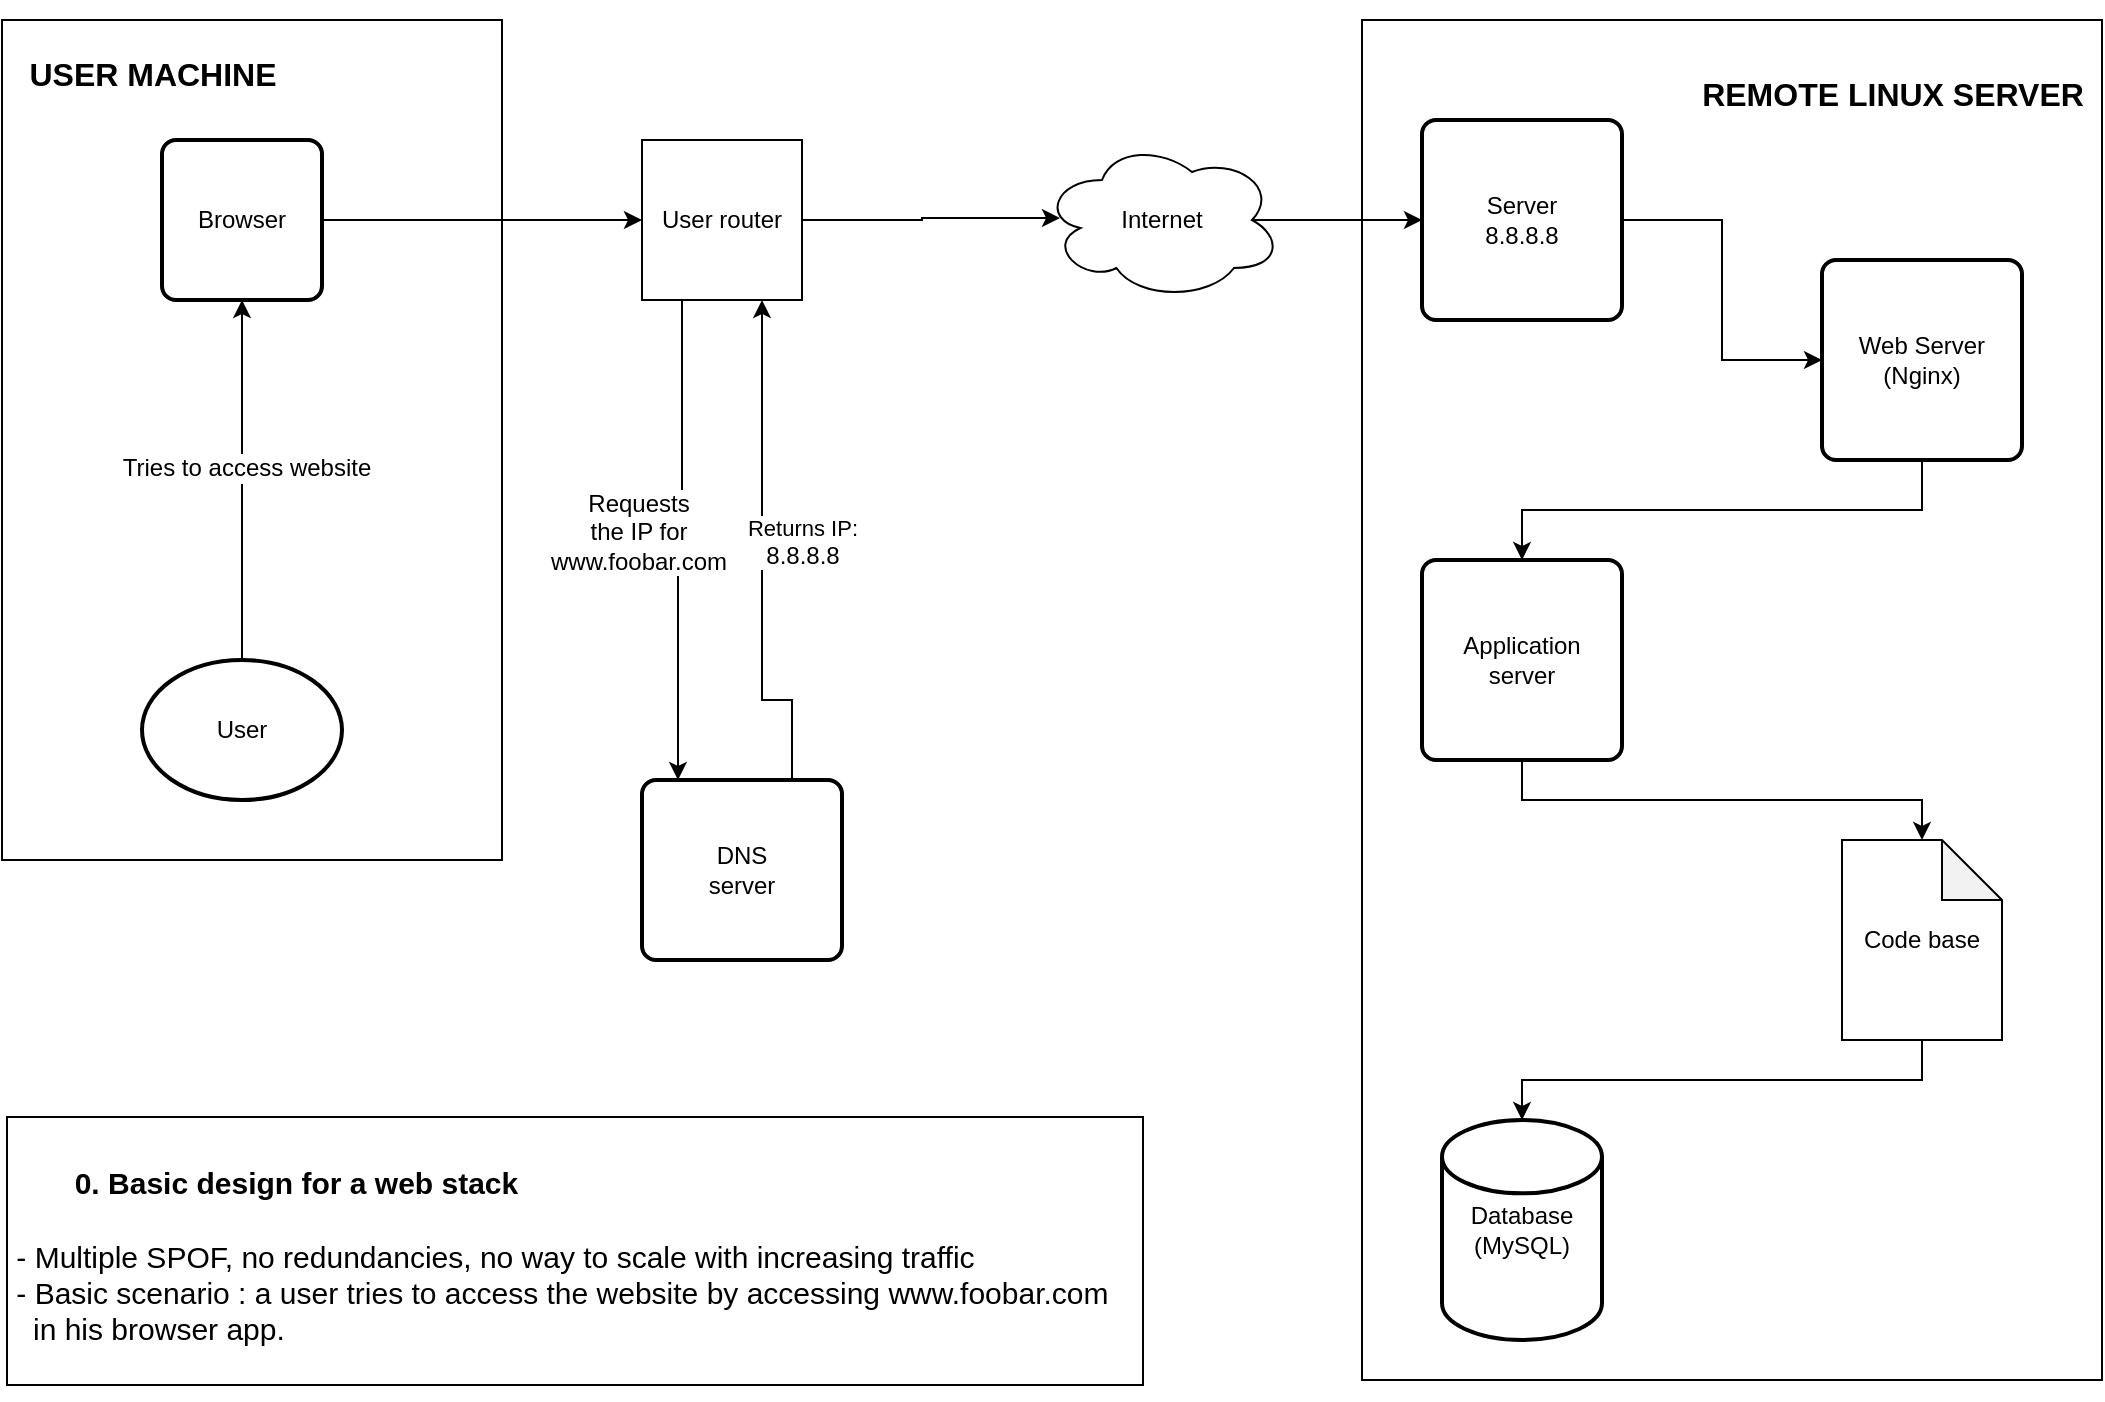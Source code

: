 <mxfile version="21.6.5" type="device">
  <diagram name="Page-1" id="u9EmTm14aIS3WBHgXmOk">
    <mxGraphModel dx="2739" dy="1011" grid="1" gridSize="10" guides="1" tooltips="1" connect="1" arrows="1" fold="1" page="1" pageScale="1" pageWidth="827" pageHeight="1169" math="0" shadow="0">
      <root>
        <mxCell id="0" />
        <mxCell id="1" parent="0" />
        <mxCell id="5rb6dhZWjBb2u9iBjQLc-1" value="Database&lt;br&gt;(MySQL)" style="strokeWidth=2;html=1;shape=mxgraph.flowchart.database;whiteSpace=wrap;" vertex="1" parent="1">
          <mxGeometry x="600" y="560" width="80" height="110" as="geometry" />
        </mxCell>
        <mxCell id="5rb6dhZWjBb2u9iBjQLc-26" style="edgeStyle=orthogonalEdgeStyle;rounded=0;orthogonalLoop=1;jettySize=auto;html=1;exitX=1;exitY=0.5;exitDx=0;exitDy=0;entryX=0;entryY=0.5;entryDx=0;entryDy=0;" edge="1" parent="1" source="5rb6dhZWjBb2u9iBjQLc-35" target="5rb6dhZWjBb2u9iBjQLc-6">
          <mxGeometry relative="1" as="geometry" />
        </mxCell>
        <mxCell id="5rb6dhZWjBb2u9iBjQLc-36" style="edgeStyle=orthogonalEdgeStyle;rounded=0;orthogonalLoop=1;jettySize=auto;html=1;exitX=0.875;exitY=0.5;exitDx=0;exitDy=0;exitPerimeter=0;" edge="1" parent="1" source="5rb6dhZWjBb2u9iBjQLc-2" target="5rb6dhZWjBb2u9iBjQLc-35">
          <mxGeometry relative="1" as="geometry" />
        </mxCell>
        <mxCell id="5rb6dhZWjBb2u9iBjQLc-2" value="Internet" style="ellipse;shape=cloud;whiteSpace=wrap;html=1;" vertex="1" parent="1">
          <mxGeometry x="400" y="70" width="120" height="80" as="geometry" />
        </mxCell>
        <mxCell id="5rb6dhZWjBb2u9iBjQLc-32" style="edgeStyle=orthogonalEdgeStyle;rounded=0;orthogonalLoop=1;jettySize=auto;html=1;exitX=0.5;exitY=1;exitDx=0;exitDy=0;entryX=0.5;entryY=0;entryDx=0;entryDy=0;entryPerimeter=0;" edge="1" parent="1" source="5rb6dhZWjBb2u9iBjQLc-4" target="5rb6dhZWjBb2u9iBjQLc-31">
          <mxGeometry relative="1" as="geometry" />
        </mxCell>
        <mxCell id="5rb6dhZWjBb2u9iBjQLc-4" value="Application&lt;br&gt;server" style="rounded=1;whiteSpace=wrap;html=1;absoluteArcSize=1;arcSize=14;strokeWidth=2;" vertex="1" parent="1">
          <mxGeometry x="590" y="280" width="100" height="100" as="geometry" />
        </mxCell>
        <mxCell id="5rb6dhZWjBb2u9iBjQLc-27" style="edgeStyle=orthogonalEdgeStyle;rounded=0;orthogonalLoop=1;jettySize=auto;html=1;exitX=0.5;exitY=1;exitDx=0;exitDy=0;entryX=0.5;entryY=0;entryDx=0;entryDy=0;" edge="1" parent="1" source="5rb6dhZWjBb2u9iBjQLc-6" target="5rb6dhZWjBb2u9iBjQLc-4">
          <mxGeometry relative="1" as="geometry" />
        </mxCell>
        <mxCell id="5rb6dhZWjBb2u9iBjQLc-6" value="Web&amp;nbsp;Server&lt;br&gt;(Nginx)" style="rounded=1;whiteSpace=wrap;html=1;absoluteArcSize=1;arcSize=14;strokeWidth=2;" vertex="1" parent="1">
          <mxGeometry x="790" y="130" width="100" height="100" as="geometry" />
        </mxCell>
        <mxCell id="5rb6dhZWjBb2u9iBjQLc-34" style="edgeStyle=orthogonalEdgeStyle;rounded=0;orthogonalLoop=1;jettySize=auto;html=1;exitX=1;exitY=0.5;exitDx=0;exitDy=0;entryX=0;entryY=0.5;entryDx=0;entryDy=0;" edge="1" parent="1" source="5rb6dhZWjBb2u9iBjQLc-8" target="5rb6dhZWjBb2u9iBjQLc-17">
          <mxGeometry relative="1" as="geometry" />
        </mxCell>
        <mxCell id="5rb6dhZWjBb2u9iBjQLc-8" value="Browser" style="rounded=1;whiteSpace=wrap;html=1;absoluteArcSize=1;arcSize=14;strokeWidth=2;" vertex="1" parent="1">
          <mxGeometry x="-40" y="70" width="80" height="80" as="geometry" />
        </mxCell>
        <mxCell id="5rb6dhZWjBb2u9iBjQLc-43" style="edgeStyle=orthogonalEdgeStyle;rounded=0;orthogonalLoop=1;jettySize=auto;html=1;exitX=0.75;exitY=0;exitDx=0;exitDy=0;entryX=0.75;entryY=1;entryDx=0;entryDy=0;" edge="1" parent="1" source="5rb6dhZWjBb2u9iBjQLc-13" target="5rb6dhZWjBb2u9iBjQLc-17">
          <mxGeometry relative="1" as="geometry">
            <Array as="points">
              <mxPoint x="260" y="350" />
            </Array>
          </mxGeometry>
        </mxCell>
        <mxCell id="5rb6dhZWjBb2u9iBjQLc-44" value="Returns IP:&lt;br style=&quot;border-color: var(--border-color); font-size: 12px;&quot;&gt;&lt;span style=&quot;font-size: 12px;&quot;&gt;8.8.8.8&lt;/span&gt;" style="edgeLabel;html=1;align=center;verticalAlign=middle;resizable=0;points=[];" vertex="1" connectable="0" parent="5rb6dhZWjBb2u9iBjQLc-43">
          <mxGeometry x="-0.06" y="1" relative="1" as="geometry">
            <mxPoint x="21" y="-14" as="offset" />
          </mxGeometry>
        </mxCell>
        <mxCell id="5rb6dhZWjBb2u9iBjQLc-13" value="DNS&lt;br&gt;server" style="rounded=1;whiteSpace=wrap;html=1;absoluteArcSize=1;arcSize=14;strokeWidth=2;" vertex="1" parent="1">
          <mxGeometry x="200" y="390" width="100" height="90" as="geometry" />
        </mxCell>
        <mxCell id="5rb6dhZWjBb2u9iBjQLc-20" style="edgeStyle=orthogonalEdgeStyle;rounded=0;orthogonalLoop=1;jettySize=auto;html=1;exitX=0.25;exitY=1;exitDx=0;exitDy=0;entryX=0.18;entryY=0;entryDx=0;entryDy=0;entryPerimeter=0;" edge="1" parent="1" source="5rb6dhZWjBb2u9iBjQLc-17" target="5rb6dhZWjBb2u9iBjQLc-13">
          <mxGeometry relative="1" as="geometry">
            <mxPoint x="220" y="340" as="targetPoint" />
            <Array as="points">
              <mxPoint x="220" y="255" />
              <mxPoint x="218" y="255" />
            </Array>
          </mxGeometry>
        </mxCell>
        <mxCell id="5rb6dhZWjBb2u9iBjQLc-23" value="&lt;font style=&quot;font-size: 12px;&quot;&gt;Requests&lt;br&gt;the IP for&lt;br&gt;www.foobar.com&lt;/font&gt;" style="edgeLabel;html=1;align=center;verticalAlign=middle;resizable=0;points=[];" vertex="1" connectable="0" parent="5rb6dhZWjBb2u9iBjQLc-20">
          <mxGeometry x="0.022" y="-2" relative="1" as="geometry">
            <mxPoint x="-18" y="-6" as="offset" />
          </mxGeometry>
        </mxCell>
        <mxCell id="5rb6dhZWjBb2u9iBjQLc-25" style="edgeStyle=orthogonalEdgeStyle;rounded=0;orthogonalLoop=1;jettySize=auto;html=1;exitX=1;exitY=0.5;exitDx=0;exitDy=0;entryX=0.075;entryY=0.488;entryDx=0;entryDy=0;entryPerimeter=0;" edge="1" parent="1" source="5rb6dhZWjBb2u9iBjQLc-17" target="5rb6dhZWjBb2u9iBjQLc-2">
          <mxGeometry relative="1" as="geometry">
            <mxPoint x="310" y="150" as="targetPoint" />
          </mxGeometry>
        </mxCell>
        <mxCell id="5rb6dhZWjBb2u9iBjQLc-17" value="User router" style="whiteSpace=wrap;html=1;aspect=fixed;" vertex="1" parent="1">
          <mxGeometry x="200" y="70" width="80" height="80" as="geometry" />
        </mxCell>
        <mxCell id="5rb6dhZWjBb2u9iBjQLc-33" style="edgeStyle=orthogonalEdgeStyle;rounded=0;orthogonalLoop=1;jettySize=auto;html=1;exitX=0.5;exitY=1;exitDx=0;exitDy=0;exitPerimeter=0;entryX=0.5;entryY=0;entryDx=0;entryDy=0;entryPerimeter=0;" edge="1" parent="1" source="5rb6dhZWjBb2u9iBjQLc-31" target="5rb6dhZWjBb2u9iBjQLc-1">
          <mxGeometry relative="1" as="geometry" />
        </mxCell>
        <mxCell id="5rb6dhZWjBb2u9iBjQLc-31" value="Code base" style="shape=note;whiteSpace=wrap;html=1;backgroundOutline=1;darkOpacity=0.05;" vertex="1" parent="1">
          <mxGeometry x="800" y="420" width="80" height="100" as="geometry" />
        </mxCell>
        <mxCell id="5rb6dhZWjBb2u9iBjQLc-35" value="Server&lt;br&gt;8.8.8.8" style="rounded=1;whiteSpace=wrap;html=1;absoluteArcSize=1;arcSize=14;strokeWidth=2;" vertex="1" parent="1">
          <mxGeometry x="590" y="60" width="100" height="100" as="geometry" />
        </mxCell>
        <mxCell id="5rb6dhZWjBb2u9iBjQLc-41" style="edgeStyle=orthogonalEdgeStyle;rounded=0;orthogonalLoop=1;jettySize=auto;html=1;exitX=0.5;exitY=0;exitDx=0;exitDy=0;exitPerimeter=0;entryX=0.5;entryY=1;entryDx=0;entryDy=0;" edge="1" parent="1" source="5rb6dhZWjBb2u9iBjQLc-40" target="5rb6dhZWjBb2u9iBjQLc-8">
          <mxGeometry relative="1" as="geometry" />
        </mxCell>
        <mxCell id="5rb6dhZWjBb2u9iBjQLc-42" value="&lt;font style=&quot;font-size: 12px;&quot;&gt;Tries to access website&lt;/font&gt;" style="edgeLabel;html=1;align=center;verticalAlign=middle;resizable=0;points=[];" vertex="1" connectable="0" parent="5rb6dhZWjBb2u9iBjQLc-41">
          <mxGeometry x="0.071" y="-2" relative="1" as="geometry">
            <mxPoint as="offset" />
          </mxGeometry>
        </mxCell>
        <mxCell id="5rb6dhZWjBb2u9iBjQLc-40" value="User" style="strokeWidth=2;html=1;shape=mxgraph.flowchart.start_1;whiteSpace=wrap;" vertex="1" parent="1">
          <mxGeometry x="-50" y="330" width="100" height="70" as="geometry" />
        </mxCell>
        <mxCell id="5rb6dhZWjBb2u9iBjQLc-47" value="&lt;h1 style=&quot;&quot;&gt;&lt;span style=&quot;font-size: 15px;&quot;&gt;&lt;span style=&quot;white-space: pre;&quot;&gt;&#x9;&lt;/span&gt;0. Basic design for a web stack&lt;/span&gt;&lt;/h1&gt;&lt;div style=&quot;&quot;&gt;&lt;span style=&quot;font-size: 15px;&quot;&gt;&amp;nbsp;- Multiple SPOF, no redundancies, no way to scale with increasing traffic&lt;/span&gt;&lt;/div&gt;&lt;div style=&quot;&quot;&gt;&lt;span style=&quot;font-size: 15px;&quot;&gt;&amp;nbsp;- Basic scenario : a user tries to access the website by accessing www.foobar.com&lt;span style=&quot;white-space: pre;&quot;&gt;&#x9;&lt;/span&gt;&lt;/span&gt;&lt;/div&gt;&lt;div style=&quot;&quot;&gt;&lt;span style=&quot;font-size: 15px;&quot;&gt;&amp;nbsp; &amp;nbsp;in his browser app.&lt;/span&gt;&lt;/div&gt;&lt;div style=&quot;&quot;&gt;&lt;span style=&quot;font-size: 15px;&quot;&gt;&lt;br&gt;&lt;/span&gt;&lt;/div&gt;" style="text;html=1;align=left;verticalAlign=middle;resizable=0;points=[];autosize=1;labelBackgroundColor=default;labelBorderColor=default;strokeWidth=1;rounded=0;spacing=2;" vertex="1" parent="1">
          <mxGeometry x="-120" y="550" width="590" height="150" as="geometry" />
        </mxCell>
        <mxCell id="5rb6dhZWjBb2u9iBjQLc-49" value="" style="rounded=0;whiteSpace=wrap;html=1;fillColor=none;" vertex="1" parent="1">
          <mxGeometry x="560" y="10" width="370" height="680" as="geometry" />
        </mxCell>
        <mxCell id="5rb6dhZWjBb2u9iBjQLc-50" value="&lt;h1&gt;&lt;font style=&quot;font-size: 16px;&quot;&gt;&lt;b&gt;REMOTE LINUX SERVER&lt;/b&gt;&lt;/font&gt;&lt;/h1&gt;" style="text;html=1;align=center;verticalAlign=middle;resizable=0;points=[];autosize=1;strokeColor=none;fillColor=none;" vertex="1" parent="1">
          <mxGeometry x="720" y="10" width="210" height="70" as="geometry" />
        </mxCell>
        <mxCell id="5rb6dhZWjBb2u9iBjQLc-51" value="" style="rounded=0;whiteSpace=wrap;html=1;fillColor=none;" vertex="1" parent="1">
          <mxGeometry x="-120" y="10" width="250" height="420" as="geometry" />
        </mxCell>
        <mxCell id="5rb6dhZWjBb2u9iBjQLc-52" value="&lt;h1&gt;&lt;font style=&quot;font-size: 16px;&quot;&gt;&lt;b&gt;USER MACHINE&lt;/b&gt;&lt;/font&gt;&lt;/h1&gt;" style="text;html=1;align=center;verticalAlign=middle;resizable=0;points=[];autosize=1;strokeColor=none;fillColor=none;" vertex="1" parent="1">
          <mxGeometry x="-120" width="150" height="70" as="geometry" />
        </mxCell>
      </root>
    </mxGraphModel>
  </diagram>
</mxfile>
